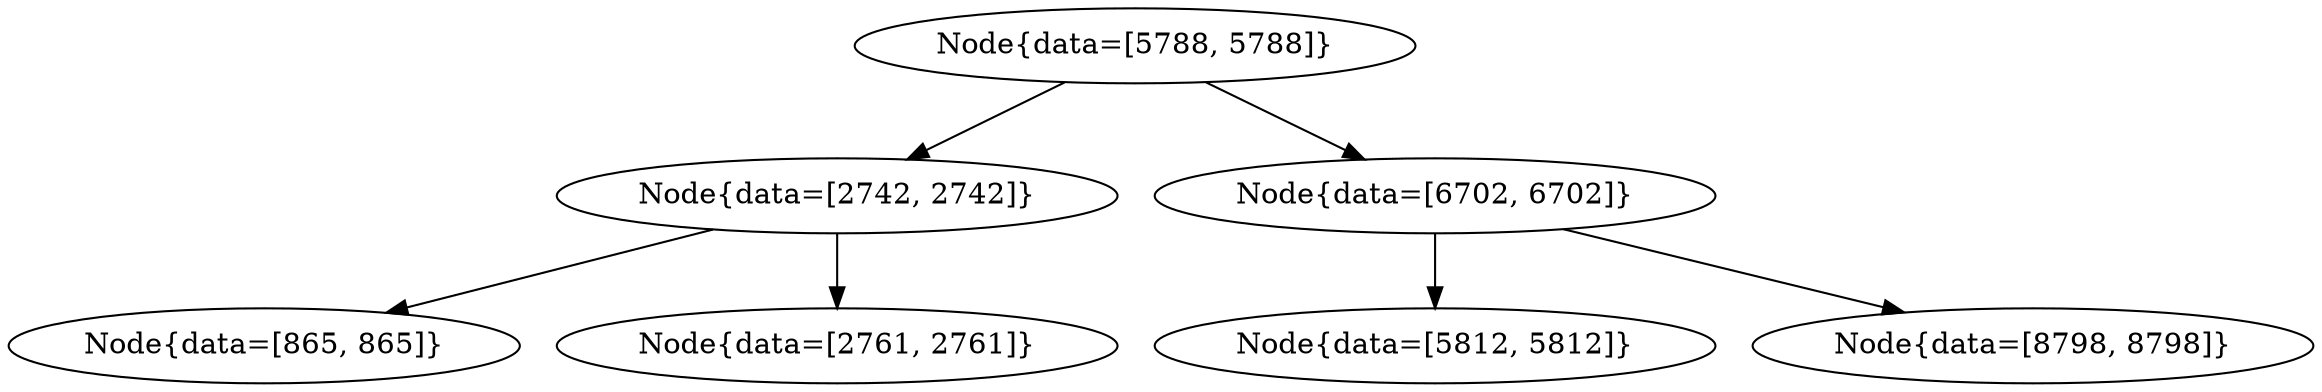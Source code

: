 digraph G{
475771787 [label="Node{data=[5788, 5788]}"]
475771787 -> 1013043506
1013043506 [label="Node{data=[2742, 2742]}"]
1013043506 -> 1518548216
1518548216 [label="Node{data=[865, 865]}"]
1013043506 -> 1866477004
1866477004 [label="Node{data=[2761, 2761]}"]
475771787 -> 776346692
776346692 [label="Node{data=[6702, 6702]}"]
776346692 -> 480030975
480030975 [label="Node{data=[5812, 5812]}"]
776346692 -> 1610310496
1610310496 [label="Node{data=[8798, 8798]}"]
}